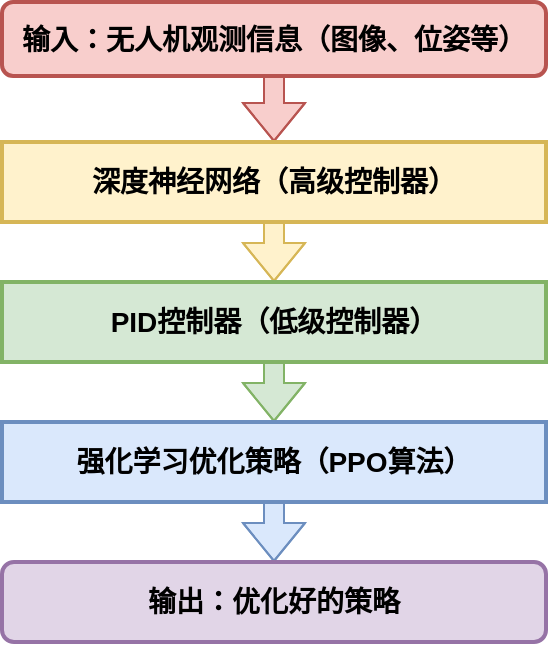 <mxfile version="24.7.17">
  <diagram name="第 1 页" id="bDiyORWfJL4cgmjLVKH6">
    <mxGraphModel dx="989" dy="577" grid="1" gridSize="10" guides="1" tooltips="1" connect="1" arrows="1" fold="1" page="1" pageScale="1" pageWidth="827" pageHeight="1169" math="0" shadow="0">
      <root>
        <mxCell id="0" />
        <mxCell id="1" parent="0" />
        <mxCell id="brEufvESUuX1g9emZ2Uc-4" value="" style="edgeStyle=orthogonalEdgeStyle;rounded=0;orthogonalLoop=1;jettySize=auto;html=1;fontStyle=1;fontSize=14;strokeWidth=1;shape=flexArrow;fillColor=#f8cecc;strokeColor=#b85450;" parent="1" source="brEufvESUuX1g9emZ2Uc-5" target="brEufvESUuX1g9emZ2Uc-7" edge="1">
          <mxGeometry relative="1" as="geometry" />
        </mxCell>
        <mxCell id="brEufvESUuX1g9emZ2Uc-5" value="输入：无人机观测信息（图像、位姿等）" style="whiteSpace=wrap;strokeWidth=2;fillColor=#f8cecc;strokeColor=#b85450;fontStyle=1;fontSize=14;rounded=1;" parent="1" vertex="1">
          <mxGeometry x="20" y="90" width="272" height="37" as="geometry" />
        </mxCell>
        <mxCell id="brEufvESUuX1g9emZ2Uc-6" value="" style="edgeStyle=orthogonalEdgeStyle;rounded=0;orthogonalLoop=1;jettySize=auto;html=1;fontStyle=1;fontSize=14;strokeWidth=1;shape=flexArrow;fillColor=#fff2cc;strokeColor=#d6b656;" parent="1" source="brEufvESUuX1g9emZ2Uc-7" target="brEufvESUuX1g9emZ2Uc-9" edge="1">
          <mxGeometry relative="1" as="geometry" />
        </mxCell>
        <mxCell id="brEufvESUuX1g9emZ2Uc-7" value="深度神经网络（高级控制器）" style="whiteSpace=wrap;strokeWidth=2;fillColor=#fff2cc;strokeColor=#d6b656;fontStyle=1;fontSize=14;" parent="1" vertex="1">
          <mxGeometry x="20" y="160" width="272" height="40" as="geometry" />
        </mxCell>
        <mxCell id="brEufvESUuX1g9emZ2Uc-8" value="" style="edgeStyle=orthogonalEdgeStyle;rounded=0;orthogonalLoop=1;jettySize=auto;html=1;fontStyle=1;fontSize=14;strokeWidth=1;shape=flexArrow;fillColor=#d5e8d4;strokeColor=#82b366;" parent="1" source="brEufvESUuX1g9emZ2Uc-9" target="brEufvESUuX1g9emZ2Uc-10" edge="1">
          <mxGeometry relative="1" as="geometry" />
        </mxCell>
        <mxCell id="brEufvESUuX1g9emZ2Uc-9" value="PID控制器（低级控制器）" style="whiteSpace=wrap;strokeWidth=2;fillColor=#d5e8d4;strokeColor=#82b366;fontStyle=1;fontSize=14;" parent="1" vertex="1">
          <mxGeometry x="20" y="230" width="272" height="40" as="geometry" />
        </mxCell>
        <mxCell id="brEufvESUuX1g9emZ2Uc-12" value="" style="edgeStyle=orthogonalEdgeStyle;rounded=0;orthogonalLoop=1;jettySize=auto;html=1;shape=flexArrow;fillColor=#dae8fc;strokeColor=#6c8ebf;" parent="1" source="brEufvESUuX1g9emZ2Uc-10" target="brEufvESUuX1g9emZ2Uc-11" edge="1">
          <mxGeometry relative="1" as="geometry" />
        </mxCell>
        <mxCell id="brEufvESUuX1g9emZ2Uc-10" value="强化学习优化策略（PPO算法）" style="whiteSpace=wrap;strokeWidth=2;fillColor=#dae8fc;strokeColor=#6c8ebf;fontStyle=1;fontSize=14;" parent="1" vertex="1">
          <mxGeometry x="20" y="300" width="272" height="40" as="geometry" />
        </mxCell>
        <mxCell id="brEufvESUuX1g9emZ2Uc-11" value="输出：优化好的策略" style="whiteSpace=wrap;strokeWidth=2;fillColor=#e1d5e7;strokeColor=#9673a6;fontStyle=1;fontSize=14;rounded=1;" parent="1" vertex="1">
          <mxGeometry x="20" y="370" width="272" height="40" as="geometry" />
        </mxCell>
      </root>
    </mxGraphModel>
  </diagram>
</mxfile>
